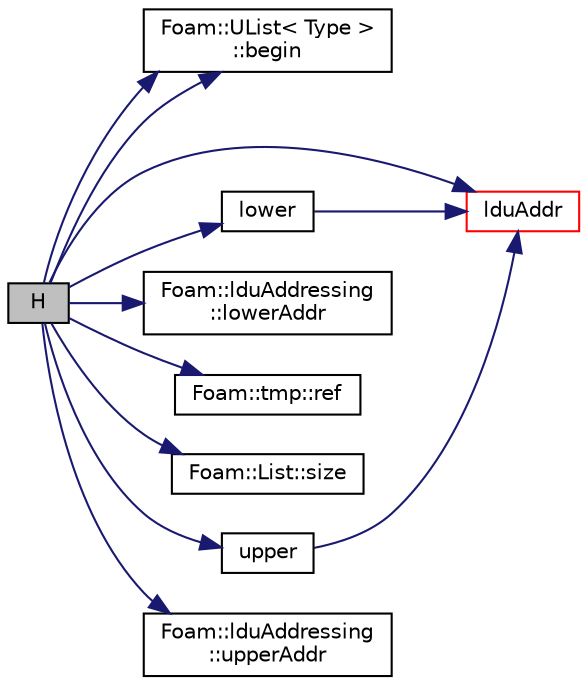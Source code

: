 digraph "H"
{
  bgcolor="transparent";
  edge [fontname="Helvetica",fontsize="10",labelfontname="Helvetica",labelfontsize="10"];
  node [fontname="Helvetica",fontsize="10",shape=record];
  rankdir="LR";
  Node2081 [label="H",height=0.2,width=0.4,color="black", fillcolor="grey75", style="filled", fontcolor="black"];
  Node2081 -> Node2082 [color="midnightblue",fontsize="10",style="solid",fontname="Helvetica"];
  Node2082 [label="Foam::UList\< Type \>\l::begin",height=0.2,width=0.4,color="black",URL="$a26837.html#a8a0643ef7f391465066f7f07d45ce934",tooltip="Return an iterator to begin traversing the UList. "];
  Node2081 -> Node2082 [color="midnightblue",fontsize="10",style="solid",fontname="Helvetica"];
  Node2081 -> Node2083 [color="midnightblue",fontsize="10",style="solid",fontname="Helvetica"];
  Node2083 [label="lduAddr",height=0.2,width=0.4,color="red",URL="$a27929.html#a9b4176b96c4c508a072b5c69fb71b861",tooltip="Return the LDU addressing. "];
  Node2081 -> Node2085 [color="midnightblue",fontsize="10",style="solid",fontname="Helvetica"];
  Node2085 [label="lower",height=0.2,width=0.4,color="black",URL="$a27929.html#a734a4ef740d3c42f77537ecea178a161"];
  Node2085 -> Node2083 [color="midnightblue",fontsize="10",style="solid",fontname="Helvetica"];
  Node2081 -> Node2086 [color="midnightblue",fontsize="10",style="solid",fontname="Helvetica"];
  Node2086 [label="Foam::lduAddressing\l::lowerAddr",height=0.2,width=0.4,color="black",URL="$a27897.html#acd71c2321f86cb61103e8d46142d19b3",tooltip="Return lower addressing. "];
  Node2081 -> Node2087 [color="midnightblue",fontsize="10",style="solid",fontname="Helvetica"];
  Node2087 [label="Foam::tmp::ref",height=0.2,width=0.4,color="black",URL="$a27077.html#aeaf81e641282874cef07f5b808efc83b",tooltip="Return non-const reference or generate a fatal error. "];
  Node2081 -> Node2088 [color="midnightblue",fontsize="10",style="solid",fontname="Helvetica"];
  Node2088 [label="Foam::List::size",height=0.2,width=0.4,color="black",URL="$a26833.html#a8a5f6fa29bd4b500caf186f60245b384",tooltip="Override size to be inconsistent with allocated storage. "];
  Node2081 -> Node2089 [color="midnightblue",fontsize="10",style="solid",fontname="Helvetica"];
  Node2089 [label="upper",height=0.2,width=0.4,color="black",URL="$a27929.html#a11672a767f497e24dce3ff31da13d9d0"];
  Node2089 -> Node2083 [color="midnightblue",fontsize="10",style="solid",fontname="Helvetica"];
  Node2081 -> Node2090 [color="midnightblue",fontsize="10",style="solid",fontname="Helvetica"];
  Node2090 [label="Foam::lduAddressing\l::upperAddr",height=0.2,width=0.4,color="black",URL="$a27897.html#ac0baafb7743d958e9e27804c8c53f1b8",tooltip="Return upper addressing. "];
}
